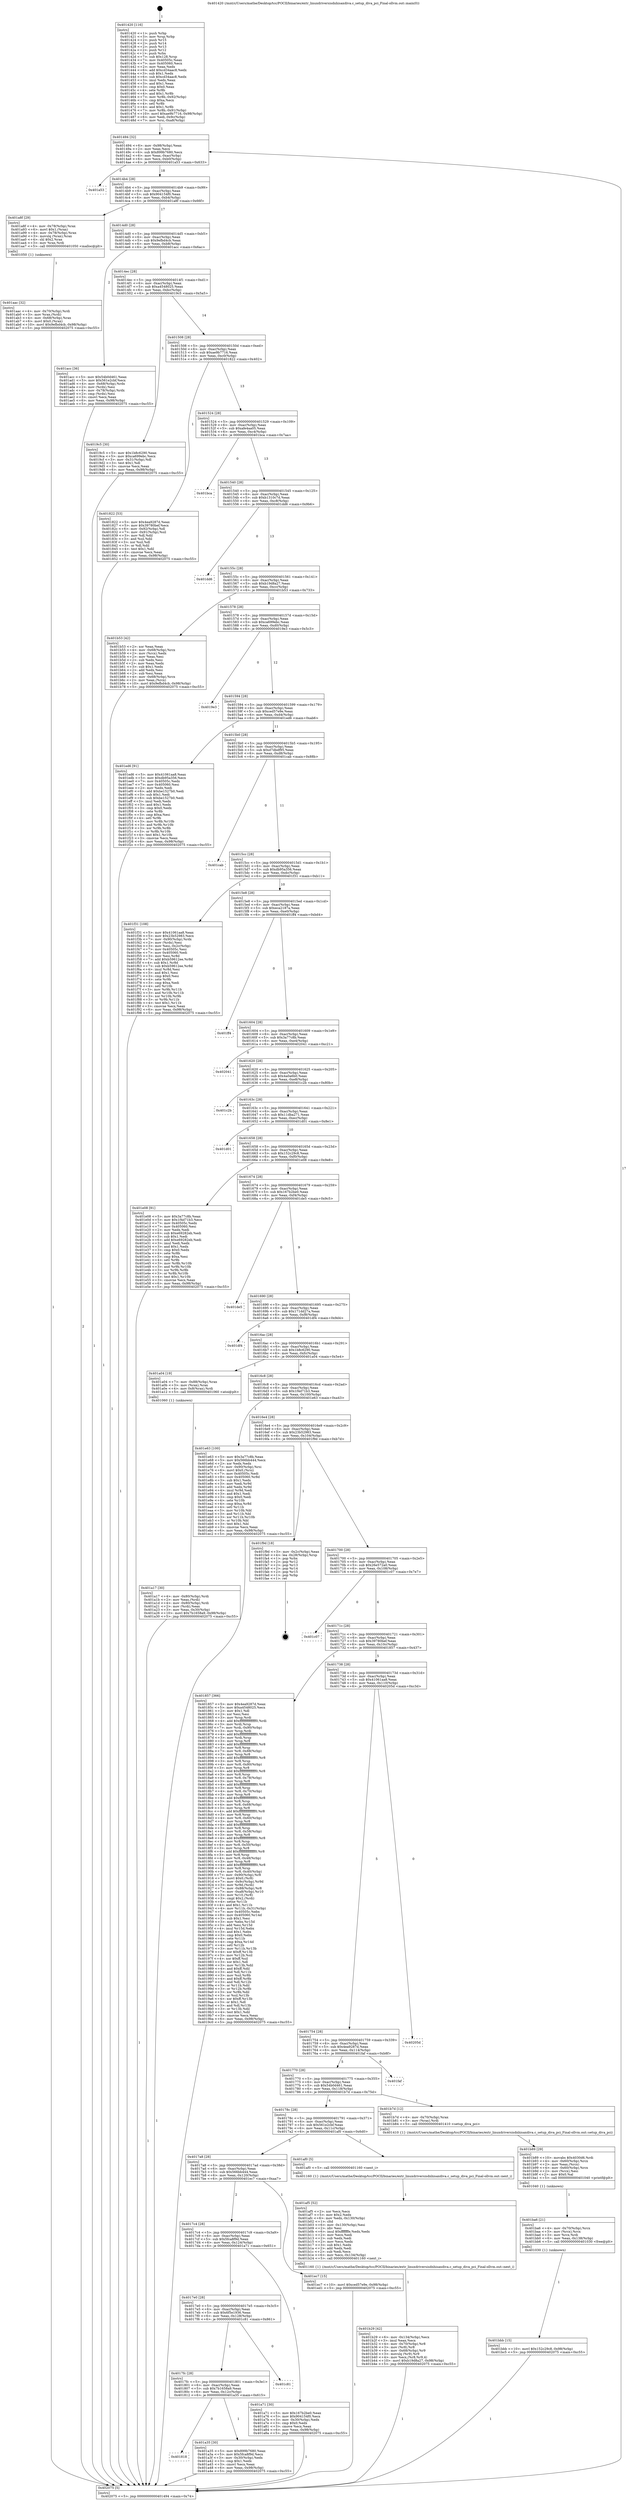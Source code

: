 digraph "0x401420" {
  label = "0x401420 (/mnt/c/Users/mathe/Desktop/tcc/POCII/binaries/extr_linuxdriversisdnhisaxdiva.c_setup_diva_pci_Final-ollvm.out::main(0))"
  labelloc = "t"
  node[shape=record]

  Entry [label="",width=0.3,height=0.3,shape=circle,fillcolor=black,style=filled]
  "0x401494" [label="{
     0x401494 [32]\l
     | [instrs]\l
     &nbsp;&nbsp;0x401494 \<+6\>: mov -0x98(%rbp),%eax\l
     &nbsp;&nbsp;0x40149a \<+2\>: mov %eax,%ecx\l
     &nbsp;&nbsp;0x40149c \<+6\>: sub $0x899b7680,%ecx\l
     &nbsp;&nbsp;0x4014a2 \<+6\>: mov %eax,-0xac(%rbp)\l
     &nbsp;&nbsp;0x4014a8 \<+6\>: mov %ecx,-0xb0(%rbp)\l
     &nbsp;&nbsp;0x4014ae \<+6\>: je 0000000000401a53 \<main+0x633\>\l
  }"]
  "0x401a53" [label="{
     0x401a53\l
  }", style=dashed]
  "0x4014b4" [label="{
     0x4014b4 [28]\l
     | [instrs]\l
     &nbsp;&nbsp;0x4014b4 \<+5\>: jmp 00000000004014b9 \<main+0x99\>\l
     &nbsp;&nbsp;0x4014b9 \<+6\>: mov -0xac(%rbp),%eax\l
     &nbsp;&nbsp;0x4014bf \<+5\>: sub $0x904154f0,%eax\l
     &nbsp;&nbsp;0x4014c4 \<+6\>: mov %eax,-0xb4(%rbp)\l
     &nbsp;&nbsp;0x4014ca \<+6\>: je 0000000000401a8f \<main+0x66f\>\l
  }"]
  Exit [label="",width=0.3,height=0.3,shape=circle,fillcolor=black,style=filled,peripheries=2]
  "0x401a8f" [label="{
     0x401a8f [29]\l
     | [instrs]\l
     &nbsp;&nbsp;0x401a8f \<+4\>: mov -0x78(%rbp),%rax\l
     &nbsp;&nbsp;0x401a93 \<+6\>: movl $0x1,(%rax)\l
     &nbsp;&nbsp;0x401a99 \<+4\>: mov -0x78(%rbp),%rax\l
     &nbsp;&nbsp;0x401a9d \<+3\>: movslq (%rax),%rax\l
     &nbsp;&nbsp;0x401aa0 \<+4\>: shl $0x2,%rax\l
     &nbsp;&nbsp;0x401aa4 \<+3\>: mov %rax,%rdi\l
     &nbsp;&nbsp;0x401aa7 \<+5\>: call 0000000000401050 \<malloc@plt\>\l
     | [calls]\l
     &nbsp;&nbsp;0x401050 \{1\} (unknown)\l
  }"]
  "0x4014d0" [label="{
     0x4014d0 [28]\l
     | [instrs]\l
     &nbsp;&nbsp;0x4014d0 \<+5\>: jmp 00000000004014d5 \<main+0xb5\>\l
     &nbsp;&nbsp;0x4014d5 \<+6\>: mov -0xac(%rbp),%eax\l
     &nbsp;&nbsp;0x4014db \<+5\>: sub $0x9efbd4cb,%eax\l
     &nbsp;&nbsp;0x4014e0 \<+6\>: mov %eax,-0xb8(%rbp)\l
     &nbsp;&nbsp;0x4014e6 \<+6\>: je 0000000000401acc \<main+0x6ac\>\l
  }"]
  "0x401bbb" [label="{
     0x401bbb [15]\l
     | [instrs]\l
     &nbsp;&nbsp;0x401bbb \<+10\>: movl $0x152c29c8,-0x98(%rbp)\l
     &nbsp;&nbsp;0x401bc5 \<+5\>: jmp 0000000000402075 \<main+0xc55\>\l
  }"]
  "0x401acc" [label="{
     0x401acc [36]\l
     | [instrs]\l
     &nbsp;&nbsp;0x401acc \<+5\>: mov $0x54b0d461,%eax\l
     &nbsp;&nbsp;0x401ad1 \<+5\>: mov $0x561e2cbf,%ecx\l
     &nbsp;&nbsp;0x401ad6 \<+4\>: mov -0x68(%rbp),%rdx\l
     &nbsp;&nbsp;0x401ada \<+2\>: mov (%rdx),%esi\l
     &nbsp;&nbsp;0x401adc \<+4\>: mov -0x78(%rbp),%rdx\l
     &nbsp;&nbsp;0x401ae0 \<+2\>: cmp (%rdx),%esi\l
     &nbsp;&nbsp;0x401ae2 \<+3\>: cmovl %ecx,%eax\l
     &nbsp;&nbsp;0x401ae5 \<+6\>: mov %eax,-0x98(%rbp)\l
     &nbsp;&nbsp;0x401aeb \<+5\>: jmp 0000000000402075 \<main+0xc55\>\l
  }"]
  "0x4014ec" [label="{
     0x4014ec [28]\l
     | [instrs]\l
     &nbsp;&nbsp;0x4014ec \<+5\>: jmp 00000000004014f1 \<main+0xd1\>\l
     &nbsp;&nbsp;0x4014f1 \<+6\>: mov -0xac(%rbp),%eax\l
     &nbsp;&nbsp;0x4014f7 \<+5\>: sub $0xa4548025,%eax\l
     &nbsp;&nbsp;0x4014fc \<+6\>: mov %eax,-0xbc(%rbp)\l
     &nbsp;&nbsp;0x401502 \<+6\>: je 00000000004019c5 \<main+0x5a5\>\l
  }"]
  "0x401ba6" [label="{
     0x401ba6 [21]\l
     | [instrs]\l
     &nbsp;&nbsp;0x401ba6 \<+4\>: mov -0x70(%rbp),%rcx\l
     &nbsp;&nbsp;0x401baa \<+3\>: mov (%rcx),%rcx\l
     &nbsp;&nbsp;0x401bad \<+3\>: mov %rcx,%rdi\l
     &nbsp;&nbsp;0x401bb0 \<+6\>: mov %eax,-0x138(%rbp)\l
     &nbsp;&nbsp;0x401bb6 \<+5\>: call 0000000000401030 \<free@plt\>\l
     | [calls]\l
     &nbsp;&nbsp;0x401030 \{1\} (unknown)\l
  }"]
  "0x4019c5" [label="{
     0x4019c5 [30]\l
     | [instrs]\l
     &nbsp;&nbsp;0x4019c5 \<+5\>: mov $0x1b8c6290,%eax\l
     &nbsp;&nbsp;0x4019ca \<+5\>: mov $0xca699ebc,%ecx\l
     &nbsp;&nbsp;0x4019cf \<+3\>: mov -0x31(%rbp),%dl\l
     &nbsp;&nbsp;0x4019d2 \<+3\>: test $0x1,%dl\l
     &nbsp;&nbsp;0x4019d5 \<+3\>: cmovne %ecx,%eax\l
     &nbsp;&nbsp;0x4019d8 \<+6\>: mov %eax,-0x98(%rbp)\l
     &nbsp;&nbsp;0x4019de \<+5\>: jmp 0000000000402075 \<main+0xc55\>\l
  }"]
  "0x401508" [label="{
     0x401508 [28]\l
     | [instrs]\l
     &nbsp;&nbsp;0x401508 \<+5\>: jmp 000000000040150d \<main+0xed\>\l
     &nbsp;&nbsp;0x40150d \<+6\>: mov -0xac(%rbp),%eax\l
     &nbsp;&nbsp;0x401513 \<+5\>: sub $0xae9b7716,%eax\l
     &nbsp;&nbsp;0x401518 \<+6\>: mov %eax,-0xc0(%rbp)\l
     &nbsp;&nbsp;0x40151e \<+6\>: je 0000000000401822 \<main+0x402\>\l
  }"]
  "0x401b89" [label="{
     0x401b89 [29]\l
     | [instrs]\l
     &nbsp;&nbsp;0x401b89 \<+10\>: movabs $0x4030d6,%rdi\l
     &nbsp;&nbsp;0x401b93 \<+4\>: mov -0x60(%rbp),%rcx\l
     &nbsp;&nbsp;0x401b97 \<+2\>: mov %eax,(%rcx)\l
     &nbsp;&nbsp;0x401b99 \<+4\>: mov -0x60(%rbp),%rcx\l
     &nbsp;&nbsp;0x401b9d \<+2\>: mov (%rcx),%esi\l
     &nbsp;&nbsp;0x401b9f \<+2\>: mov $0x0,%al\l
     &nbsp;&nbsp;0x401ba1 \<+5\>: call 0000000000401040 \<printf@plt\>\l
     | [calls]\l
     &nbsp;&nbsp;0x401040 \{1\} (unknown)\l
  }"]
  "0x401822" [label="{
     0x401822 [53]\l
     | [instrs]\l
     &nbsp;&nbsp;0x401822 \<+5\>: mov $0x4ea9287d,%eax\l
     &nbsp;&nbsp;0x401827 \<+5\>: mov $0x39780bef,%ecx\l
     &nbsp;&nbsp;0x40182c \<+6\>: mov -0x92(%rbp),%dl\l
     &nbsp;&nbsp;0x401832 \<+7\>: mov -0x91(%rbp),%sil\l
     &nbsp;&nbsp;0x401839 \<+3\>: mov %dl,%dil\l
     &nbsp;&nbsp;0x40183c \<+3\>: and %sil,%dil\l
     &nbsp;&nbsp;0x40183f \<+3\>: xor %sil,%dl\l
     &nbsp;&nbsp;0x401842 \<+3\>: or %dl,%dil\l
     &nbsp;&nbsp;0x401845 \<+4\>: test $0x1,%dil\l
     &nbsp;&nbsp;0x401849 \<+3\>: cmovne %ecx,%eax\l
     &nbsp;&nbsp;0x40184c \<+6\>: mov %eax,-0x98(%rbp)\l
     &nbsp;&nbsp;0x401852 \<+5\>: jmp 0000000000402075 \<main+0xc55\>\l
  }"]
  "0x401524" [label="{
     0x401524 [28]\l
     | [instrs]\l
     &nbsp;&nbsp;0x401524 \<+5\>: jmp 0000000000401529 \<main+0x109\>\l
     &nbsp;&nbsp;0x401529 \<+6\>: mov -0xac(%rbp),%eax\l
     &nbsp;&nbsp;0x40152f \<+5\>: sub $0xafe4aa05,%eax\l
     &nbsp;&nbsp;0x401534 \<+6\>: mov %eax,-0xc4(%rbp)\l
     &nbsp;&nbsp;0x40153a \<+6\>: je 0000000000401bca \<main+0x7aa\>\l
  }"]
  "0x402075" [label="{
     0x402075 [5]\l
     | [instrs]\l
     &nbsp;&nbsp;0x402075 \<+5\>: jmp 0000000000401494 \<main+0x74\>\l
  }"]
  "0x401420" [label="{
     0x401420 [116]\l
     | [instrs]\l
     &nbsp;&nbsp;0x401420 \<+1\>: push %rbp\l
     &nbsp;&nbsp;0x401421 \<+3\>: mov %rsp,%rbp\l
     &nbsp;&nbsp;0x401424 \<+2\>: push %r15\l
     &nbsp;&nbsp;0x401426 \<+2\>: push %r14\l
     &nbsp;&nbsp;0x401428 \<+2\>: push %r13\l
     &nbsp;&nbsp;0x40142a \<+2\>: push %r12\l
     &nbsp;&nbsp;0x40142c \<+1\>: push %rbx\l
     &nbsp;&nbsp;0x40142d \<+7\>: sub $0x128,%rsp\l
     &nbsp;&nbsp;0x401434 \<+7\>: mov 0x40505c,%eax\l
     &nbsp;&nbsp;0x40143b \<+7\>: mov 0x405060,%ecx\l
     &nbsp;&nbsp;0x401442 \<+2\>: mov %eax,%edx\l
     &nbsp;&nbsp;0x401444 \<+6\>: add $0xcd34aac8,%edx\l
     &nbsp;&nbsp;0x40144a \<+3\>: sub $0x1,%edx\l
     &nbsp;&nbsp;0x40144d \<+6\>: sub $0xcd34aac8,%edx\l
     &nbsp;&nbsp;0x401453 \<+3\>: imul %edx,%eax\l
     &nbsp;&nbsp;0x401456 \<+3\>: and $0x1,%eax\l
     &nbsp;&nbsp;0x401459 \<+3\>: cmp $0x0,%eax\l
     &nbsp;&nbsp;0x40145c \<+4\>: sete %r8b\l
     &nbsp;&nbsp;0x401460 \<+4\>: and $0x1,%r8b\l
     &nbsp;&nbsp;0x401464 \<+7\>: mov %r8b,-0x92(%rbp)\l
     &nbsp;&nbsp;0x40146b \<+3\>: cmp $0xa,%ecx\l
     &nbsp;&nbsp;0x40146e \<+4\>: setl %r8b\l
     &nbsp;&nbsp;0x401472 \<+4\>: and $0x1,%r8b\l
     &nbsp;&nbsp;0x401476 \<+7\>: mov %r8b,-0x91(%rbp)\l
     &nbsp;&nbsp;0x40147d \<+10\>: movl $0xae9b7716,-0x98(%rbp)\l
     &nbsp;&nbsp;0x401487 \<+6\>: mov %edi,-0x9c(%rbp)\l
     &nbsp;&nbsp;0x40148d \<+7\>: mov %rsi,-0xa8(%rbp)\l
  }"]
  "0x401b29" [label="{
     0x401b29 [42]\l
     | [instrs]\l
     &nbsp;&nbsp;0x401b29 \<+6\>: mov -0x134(%rbp),%ecx\l
     &nbsp;&nbsp;0x401b2f \<+3\>: imul %eax,%ecx\l
     &nbsp;&nbsp;0x401b32 \<+4\>: mov -0x70(%rbp),%r8\l
     &nbsp;&nbsp;0x401b36 \<+3\>: mov (%r8),%r8\l
     &nbsp;&nbsp;0x401b39 \<+4\>: mov -0x68(%rbp),%r9\l
     &nbsp;&nbsp;0x401b3d \<+3\>: movslq (%r9),%r9\l
     &nbsp;&nbsp;0x401b40 \<+4\>: mov %ecx,(%r8,%r9,4)\l
     &nbsp;&nbsp;0x401b44 \<+10\>: movl $0xb19d8a27,-0x98(%rbp)\l
     &nbsp;&nbsp;0x401b4e \<+5\>: jmp 0000000000402075 \<main+0xc55\>\l
  }"]
  "0x401bca" [label="{
     0x401bca\l
  }", style=dashed]
  "0x401540" [label="{
     0x401540 [28]\l
     | [instrs]\l
     &nbsp;&nbsp;0x401540 \<+5\>: jmp 0000000000401545 \<main+0x125\>\l
     &nbsp;&nbsp;0x401545 \<+6\>: mov -0xac(%rbp),%eax\l
     &nbsp;&nbsp;0x40154b \<+5\>: sub $0xb1310c7d,%eax\l
     &nbsp;&nbsp;0x401550 \<+6\>: mov %eax,-0xc8(%rbp)\l
     &nbsp;&nbsp;0x401556 \<+6\>: je 0000000000401dd6 \<main+0x9b6\>\l
  }"]
  "0x401af5" [label="{
     0x401af5 [52]\l
     | [instrs]\l
     &nbsp;&nbsp;0x401af5 \<+2\>: xor %ecx,%ecx\l
     &nbsp;&nbsp;0x401af7 \<+5\>: mov $0x2,%edx\l
     &nbsp;&nbsp;0x401afc \<+6\>: mov %edx,-0x130(%rbp)\l
     &nbsp;&nbsp;0x401b02 \<+1\>: cltd\l
     &nbsp;&nbsp;0x401b03 \<+6\>: mov -0x130(%rbp),%esi\l
     &nbsp;&nbsp;0x401b09 \<+2\>: idiv %esi\l
     &nbsp;&nbsp;0x401b0b \<+6\>: imul $0xfffffffe,%edx,%edx\l
     &nbsp;&nbsp;0x401b11 \<+2\>: mov %ecx,%edi\l
     &nbsp;&nbsp;0x401b13 \<+2\>: sub %edx,%edi\l
     &nbsp;&nbsp;0x401b15 \<+2\>: mov %ecx,%edx\l
     &nbsp;&nbsp;0x401b17 \<+3\>: sub $0x1,%edx\l
     &nbsp;&nbsp;0x401b1a \<+2\>: add %edx,%edi\l
     &nbsp;&nbsp;0x401b1c \<+2\>: sub %edi,%ecx\l
     &nbsp;&nbsp;0x401b1e \<+6\>: mov %ecx,-0x134(%rbp)\l
     &nbsp;&nbsp;0x401b24 \<+5\>: call 0000000000401160 \<next_i\>\l
     | [calls]\l
     &nbsp;&nbsp;0x401160 \{1\} (/mnt/c/Users/mathe/Desktop/tcc/POCII/binaries/extr_linuxdriversisdnhisaxdiva.c_setup_diva_pci_Final-ollvm.out::next_i)\l
  }"]
  "0x401dd6" [label="{
     0x401dd6\l
  }", style=dashed]
  "0x40155c" [label="{
     0x40155c [28]\l
     | [instrs]\l
     &nbsp;&nbsp;0x40155c \<+5\>: jmp 0000000000401561 \<main+0x141\>\l
     &nbsp;&nbsp;0x401561 \<+6\>: mov -0xac(%rbp),%eax\l
     &nbsp;&nbsp;0x401567 \<+5\>: sub $0xb19d8a27,%eax\l
     &nbsp;&nbsp;0x40156c \<+6\>: mov %eax,-0xcc(%rbp)\l
     &nbsp;&nbsp;0x401572 \<+6\>: je 0000000000401b53 \<main+0x733\>\l
  }"]
  "0x401aac" [label="{
     0x401aac [32]\l
     | [instrs]\l
     &nbsp;&nbsp;0x401aac \<+4\>: mov -0x70(%rbp),%rdi\l
     &nbsp;&nbsp;0x401ab0 \<+3\>: mov %rax,(%rdi)\l
     &nbsp;&nbsp;0x401ab3 \<+4\>: mov -0x68(%rbp),%rax\l
     &nbsp;&nbsp;0x401ab7 \<+6\>: movl $0x0,(%rax)\l
     &nbsp;&nbsp;0x401abd \<+10\>: movl $0x9efbd4cb,-0x98(%rbp)\l
     &nbsp;&nbsp;0x401ac7 \<+5\>: jmp 0000000000402075 \<main+0xc55\>\l
  }"]
  "0x401b53" [label="{
     0x401b53 [42]\l
     | [instrs]\l
     &nbsp;&nbsp;0x401b53 \<+2\>: xor %eax,%eax\l
     &nbsp;&nbsp;0x401b55 \<+4\>: mov -0x68(%rbp),%rcx\l
     &nbsp;&nbsp;0x401b59 \<+2\>: mov (%rcx),%edx\l
     &nbsp;&nbsp;0x401b5b \<+2\>: mov %eax,%esi\l
     &nbsp;&nbsp;0x401b5d \<+2\>: sub %edx,%esi\l
     &nbsp;&nbsp;0x401b5f \<+2\>: mov %eax,%edx\l
     &nbsp;&nbsp;0x401b61 \<+3\>: sub $0x1,%edx\l
     &nbsp;&nbsp;0x401b64 \<+2\>: add %edx,%esi\l
     &nbsp;&nbsp;0x401b66 \<+2\>: sub %esi,%eax\l
     &nbsp;&nbsp;0x401b68 \<+4\>: mov -0x68(%rbp),%rcx\l
     &nbsp;&nbsp;0x401b6c \<+2\>: mov %eax,(%rcx)\l
     &nbsp;&nbsp;0x401b6e \<+10\>: movl $0x9efbd4cb,-0x98(%rbp)\l
     &nbsp;&nbsp;0x401b78 \<+5\>: jmp 0000000000402075 \<main+0xc55\>\l
  }"]
  "0x401578" [label="{
     0x401578 [28]\l
     | [instrs]\l
     &nbsp;&nbsp;0x401578 \<+5\>: jmp 000000000040157d \<main+0x15d\>\l
     &nbsp;&nbsp;0x40157d \<+6\>: mov -0xac(%rbp),%eax\l
     &nbsp;&nbsp;0x401583 \<+5\>: sub $0xca699ebc,%eax\l
     &nbsp;&nbsp;0x401588 \<+6\>: mov %eax,-0xd0(%rbp)\l
     &nbsp;&nbsp;0x40158e \<+6\>: je 00000000004019e3 \<main+0x5c3\>\l
  }"]
  "0x401818" [label="{
     0x401818\l
  }", style=dashed]
  "0x4019e3" [label="{
     0x4019e3\l
  }", style=dashed]
  "0x401594" [label="{
     0x401594 [28]\l
     | [instrs]\l
     &nbsp;&nbsp;0x401594 \<+5\>: jmp 0000000000401599 \<main+0x179\>\l
     &nbsp;&nbsp;0x401599 \<+6\>: mov -0xac(%rbp),%eax\l
     &nbsp;&nbsp;0x40159f \<+5\>: sub $0xced57e9e,%eax\l
     &nbsp;&nbsp;0x4015a4 \<+6\>: mov %eax,-0xd4(%rbp)\l
     &nbsp;&nbsp;0x4015aa \<+6\>: je 0000000000401ed6 \<main+0xab6\>\l
  }"]
  "0x401a35" [label="{
     0x401a35 [30]\l
     | [instrs]\l
     &nbsp;&nbsp;0x401a35 \<+5\>: mov $0x899b7680,%eax\l
     &nbsp;&nbsp;0x401a3a \<+5\>: mov $0x5fca8f9d,%ecx\l
     &nbsp;&nbsp;0x401a3f \<+3\>: mov -0x30(%rbp),%edx\l
     &nbsp;&nbsp;0x401a42 \<+3\>: cmp $0x1,%edx\l
     &nbsp;&nbsp;0x401a45 \<+3\>: cmovl %ecx,%eax\l
     &nbsp;&nbsp;0x401a48 \<+6\>: mov %eax,-0x98(%rbp)\l
     &nbsp;&nbsp;0x401a4e \<+5\>: jmp 0000000000402075 \<main+0xc55\>\l
  }"]
  "0x401ed6" [label="{
     0x401ed6 [91]\l
     | [instrs]\l
     &nbsp;&nbsp;0x401ed6 \<+5\>: mov $0x41061aa8,%eax\l
     &nbsp;&nbsp;0x401edb \<+5\>: mov $0xdb95a356,%ecx\l
     &nbsp;&nbsp;0x401ee0 \<+7\>: mov 0x40505c,%edx\l
     &nbsp;&nbsp;0x401ee7 \<+7\>: mov 0x405060,%esi\l
     &nbsp;&nbsp;0x401eee \<+2\>: mov %edx,%edi\l
     &nbsp;&nbsp;0x401ef0 \<+6\>: add $0xbe1527b0,%edi\l
     &nbsp;&nbsp;0x401ef6 \<+3\>: sub $0x1,%edi\l
     &nbsp;&nbsp;0x401ef9 \<+6\>: sub $0xbe1527b0,%edi\l
     &nbsp;&nbsp;0x401eff \<+3\>: imul %edi,%edx\l
     &nbsp;&nbsp;0x401f02 \<+3\>: and $0x1,%edx\l
     &nbsp;&nbsp;0x401f05 \<+3\>: cmp $0x0,%edx\l
     &nbsp;&nbsp;0x401f08 \<+4\>: sete %r8b\l
     &nbsp;&nbsp;0x401f0c \<+3\>: cmp $0xa,%esi\l
     &nbsp;&nbsp;0x401f0f \<+4\>: setl %r9b\l
     &nbsp;&nbsp;0x401f13 \<+3\>: mov %r8b,%r10b\l
     &nbsp;&nbsp;0x401f16 \<+3\>: and %r9b,%r10b\l
     &nbsp;&nbsp;0x401f19 \<+3\>: xor %r9b,%r8b\l
     &nbsp;&nbsp;0x401f1c \<+3\>: or %r8b,%r10b\l
     &nbsp;&nbsp;0x401f1f \<+4\>: test $0x1,%r10b\l
     &nbsp;&nbsp;0x401f23 \<+3\>: cmovne %ecx,%eax\l
     &nbsp;&nbsp;0x401f26 \<+6\>: mov %eax,-0x98(%rbp)\l
     &nbsp;&nbsp;0x401f2c \<+5\>: jmp 0000000000402075 \<main+0xc55\>\l
  }"]
  "0x4015b0" [label="{
     0x4015b0 [28]\l
     | [instrs]\l
     &nbsp;&nbsp;0x4015b0 \<+5\>: jmp 00000000004015b5 \<main+0x195\>\l
     &nbsp;&nbsp;0x4015b5 \<+6\>: mov -0xac(%rbp),%eax\l
     &nbsp;&nbsp;0x4015bb \<+5\>: sub $0xd7dbdf95,%eax\l
     &nbsp;&nbsp;0x4015c0 \<+6\>: mov %eax,-0xd8(%rbp)\l
     &nbsp;&nbsp;0x4015c6 \<+6\>: je 0000000000401cab \<main+0x88b\>\l
  }"]
  "0x4017fc" [label="{
     0x4017fc [28]\l
     | [instrs]\l
     &nbsp;&nbsp;0x4017fc \<+5\>: jmp 0000000000401801 \<main+0x3e1\>\l
     &nbsp;&nbsp;0x401801 \<+6\>: mov -0xac(%rbp),%eax\l
     &nbsp;&nbsp;0x401807 \<+5\>: sub $0x7b1658a9,%eax\l
     &nbsp;&nbsp;0x40180c \<+6\>: mov %eax,-0x12c(%rbp)\l
     &nbsp;&nbsp;0x401812 \<+6\>: je 0000000000401a35 \<main+0x615\>\l
  }"]
  "0x401cab" [label="{
     0x401cab\l
  }", style=dashed]
  "0x4015cc" [label="{
     0x4015cc [28]\l
     | [instrs]\l
     &nbsp;&nbsp;0x4015cc \<+5\>: jmp 00000000004015d1 \<main+0x1b1\>\l
     &nbsp;&nbsp;0x4015d1 \<+6\>: mov -0xac(%rbp),%eax\l
     &nbsp;&nbsp;0x4015d7 \<+5\>: sub $0xdb95a356,%eax\l
     &nbsp;&nbsp;0x4015dc \<+6\>: mov %eax,-0xdc(%rbp)\l
     &nbsp;&nbsp;0x4015e2 \<+6\>: je 0000000000401f31 \<main+0xb11\>\l
  }"]
  "0x401c81" [label="{
     0x401c81\l
  }", style=dashed]
  "0x401f31" [label="{
     0x401f31 [108]\l
     | [instrs]\l
     &nbsp;&nbsp;0x401f31 \<+5\>: mov $0x41061aa8,%eax\l
     &nbsp;&nbsp;0x401f36 \<+5\>: mov $0x23b52983,%ecx\l
     &nbsp;&nbsp;0x401f3b \<+7\>: mov -0x90(%rbp),%rdx\l
     &nbsp;&nbsp;0x401f42 \<+2\>: mov (%rdx),%esi\l
     &nbsp;&nbsp;0x401f44 \<+3\>: mov %esi,-0x2c(%rbp)\l
     &nbsp;&nbsp;0x401f47 \<+7\>: mov 0x40505c,%esi\l
     &nbsp;&nbsp;0x401f4e \<+7\>: mov 0x405060,%edi\l
     &nbsp;&nbsp;0x401f55 \<+3\>: mov %esi,%r8d\l
     &nbsp;&nbsp;0x401f58 \<+7\>: add $0xb59612ee,%r8d\l
     &nbsp;&nbsp;0x401f5f \<+4\>: sub $0x1,%r8d\l
     &nbsp;&nbsp;0x401f63 \<+7\>: sub $0xb59612ee,%r8d\l
     &nbsp;&nbsp;0x401f6a \<+4\>: imul %r8d,%esi\l
     &nbsp;&nbsp;0x401f6e \<+3\>: and $0x1,%esi\l
     &nbsp;&nbsp;0x401f71 \<+3\>: cmp $0x0,%esi\l
     &nbsp;&nbsp;0x401f74 \<+4\>: sete %r9b\l
     &nbsp;&nbsp;0x401f78 \<+3\>: cmp $0xa,%edi\l
     &nbsp;&nbsp;0x401f7b \<+4\>: setl %r10b\l
     &nbsp;&nbsp;0x401f7f \<+3\>: mov %r9b,%r11b\l
     &nbsp;&nbsp;0x401f82 \<+3\>: and %r10b,%r11b\l
     &nbsp;&nbsp;0x401f85 \<+3\>: xor %r10b,%r9b\l
     &nbsp;&nbsp;0x401f88 \<+3\>: or %r9b,%r11b\l
     &nbsp;&nbsp;0x401f8b \<+4\>: test $0x1,%r11b\l
     &nbsp;&nbsp;0x401f8f \<+3\>: cmovne %ecx,%eax\l
     &nbsp;&nbsp;0x401f92 \<+6\>: mov %eax,-0x98(%rbp)\l
     &nbsp;&nbsp;0x401f98 \<+5\>: jmp 0000000000402075 \<main+0xc55\>\l
  }"]
  "0x4015e8" [label="{
     0x4015e8 [28]\l
     | [instrs]\l
     &nbsp;&nbsp;0x4015e8 \<+5\>: jmp 00000000004015ed \<main+0x1cd\>\l
     &nbsp;&nbsp;0x4015ed \<+6\>: mov -0xac(%rbp),%eax\l
     &nbsp;&nbsp;0x4015f3 \<+5\>: sub $0xeca2187a,%eax\l
     &nbsp;&nbsp;0x4015f8 \<+6\>: mov %eax,-0xe0(%rbp)\l
     &nbsp;&nbsp;0x4015fe \<+6\>: je 0000000000401ff4 \<main+0xbd4\>\l
  }"]
  "0x4017e0" [label="{
     0x4017e0 [28]\l
     | [instrs]\l
     &nbsp;&nbsp;0x4017e0 \<+5\>: jmp 00000000004017e5 \<main+0x3c5\>\l
     &nbsp;&nbsp;0x4017e5 \<+6\>: mov -0xac(%rbp),%eax\l
     &nbsp;&nbsp;0x4017eb \<+5\>: sub $0x6f5e1936,%eax\l
     &nbsp;&nbsp;0x4017f0 \<+6\>: mov %eax,-0x128(%rbp)\l
     &nbsp;&nbsp;0x4017f6 \<+6\>: je 0000000000401c81 \<main+0x861\>\l
  }"]
  "0x401ff4" [label="{
     0x401ff4\l
  }", style=dashed]
  "0x401604" [label="{
     0x401604 [28]\l
     | [instrs]\l
     &nbsp;&nbsp;0x401604 \<+5\>: jmp 0000000000401609 \<main+0x1e9\>\l
     &nbsp;&nbsp;0x401609 \<+6\>: mov -0xac(%rbp),%eax\l
     &nbsp;&nbsp;0x40160f \<+5\>: sub $0x3a77c8b,%eax\l
     &nbsp;&nbsp;0x401614 \<+6\>: mov %eax,-0xe4(%rbp)\l
     &nbsp;&nbsp;0x40161a \<+6\>: je 0000000000402041 \<main+0xc21\>\l
  }"]
  "0x401a71" [label="{
     0x401a71 [30]\l
     | [instrs]\l
     &nbsp;&nbsp;0x401a71 \<+5\>: mov $0x167b2be0,%eax\l
     &nbsp;&nbsp;0x401a76 \<+5\>: mov $0x904154f0,%ecx\l
     &nbsp;&nbsp;0x401a7b \<+3\>: mov -0x30(%rbp),%edx\l
     &nbsp;&nbsp;0x401a7e \<+3\>: cmp $0x0,%edx\l
     &nbsp;&nbsp;0x401a81 \<+3\>: cmove %ecx,%eax\l
     &nbsp;&nbsp;0x401a84 \<+6\>: mov %eax,-0x98(%rbp)\l
     &nbsp;&nbsp;0x401a8a \<+5\>: jmp 0000000000402075 \<main+0xc55\>\l
  }"]
  "0x402041" [label="{
     0x402041\l
  }", style=dashed]
  "0x401620" [label="{
     0x401620 [28]\l
     | [instrs]\l
     &nbsp;&nbsp;0x401620 \<+5\>: jmp 0000000000401625 \<main+0x205\>\l
     &nbsp;&nbsp;0x401625 \<+6\>: mov -0xac(%rbp),%eax\l
     &nbsp;&nbsp;0x40162b \<+5\>: sub $0x4a0a6b0,%eax\l
     &nbsp;&nbsp;0x401630 \<+6\>: mov %eax,-0xe8(%rbp)\l
     &nbsp;&nbsp;0x401636 \<+6\>: je 0000000000401c2b \<main+0x80b\>\l
  }"]
  "0x4017c4" [label="{
     0x4017c4 [28]\l
     | [instrs]\l
     &nbsp;&nbsp;0x4017c4 \<+5\>: jmp 00000000004017c9 \<main+0x3a9\>\l
     &nbsp;&nbsp;0x4017c9 \<+6\>: mov -0xac(%rbp),%eax\l
     &nbsp;&nbsp;0x4017cf \<+5\>: sub $0x5fca8f9d,%eax\l
     &nbsp;&nbsp;0x4017d4 \<+6\>: mov %eax,-0x124(%rbp)\l
     &nbsp;&nbsp;0x4017da \<+6\>: je 0000000000401a71 \<main+0x651\>\l
  }"]
  "0x401c2b" [label="{
     0x401c2b\l
  }", style=dashed]
  "0x40163c" [label="{
     0x40163c [28]\l
     | [instrs]\l
     &nbsp;&nbsp;0x40163c \<+5\>: jmp 0000000000401641 \<main+0x221\>\l
     &nbsp;&nbsp;0x401641 \<+6\>: mov -0xac(%rbp),%eax\l
     &nbsp;&nbsp;0x401647 \<+5\>: sub $0x11dba271,%eax\l
     &nbsp;&nbsp;0x40164c \<+6\>: mov %eax,-0xec(%rbp)\l
     &nbsp;&nbsp;0x401652 \<+6\>: je 0000000000401d01 \<main+0x8e1\>\l
  }"]
  "0x401ec7" [label="{
     0x401ec7 [15]\l
     | [instrs]\l
     &nbsp;&nbsp;0x401ec7 \<+10\>: movl $0xced57e9e,-0x98(%rbp)\l
     &nbsp;&nbsp;0x401ed1 \<+5\>: jmp 0000000000402075 \<main+0xc55\>\l
  }"]
  "0x401d01" [label="{
     0x401d01\l
  }", style=dashed]
  "0x401658" [label="{
     0x401658 [28]\l
     | [instrs]\l
     &nbsp;&nbsp;0x401658 \<+5\>: jmp 000000000040165d \<main+0x23d\>\l
     &nbsp;&nbsp;0x40165d \<+6\>: mov -0xac(%rbp),%eax\l
     &nbsp;&nbsp;0x401663 \<+5\>: sub $0x152c29c8,%eax\l
     &nbsp;&nbsp;0x401668 \<+6\>: mov %eax,-0xf0(%rbp)\l
     &nbsp;&nbsp;0x40166e \<+6\>: je 0000000000401e08 \<main+0x9e8\>\l
  }"]
  "0x4017a8" [label="{
     0x4017a8 [28]\l
     | [instrs]\l
     &nbsp;&nbsp;0x4017a8 \<+5\>: jmp 00000000004017ad \<main+0x38d\>\l
     &nbsp;&nbsp;0x4017ad \<+6\>: mov -0xac(%rbp),%eax\l
     &nbsp;&nbsp;0x4017b3 \<+5\>: sub $0x566bb444,%eax\l
     &nbsp;&nbsp;0x4017b8 \<+6\>: mov %eax,-0x120(%rbp)\l
     &nbsp;&nbsp;0x4017be \<+6\>: je 0000000000401ec7 \<main+0xaa7\>\l
  }"]
  "0x401e08" [label="{
     0x401e08 [91]\l
     | [instrs]\l
     &nbsp;&nbsp;0x401e08 \<+5\>: mov $0x3a77c8b,%eax\l
     &nbsp;&nbsp;0x401e0d \<+5\>: mov $0x1f4d71b3,%ecx\l
     &nbsp;&nbsp;0x401e12 \<+7\>: mov 0x40505c,%edx\l
     &nbsp;&nbsp;0x401e19 \<+7\>: mov 0x405060,%esi\l
     &nbsp;&nbsp;0x401e20 \<+2\>: mov %edx,%edi\l
     &nbsp;&nbsp;0x401e22 \<+6\>: sub $0xe69282eb,%edi\l
     &nbsp;&nbsp;0x401e28 \<+3\>: sub $0x1,%edi\l
     &nbsp;&nbsp;0x401e2b \<+6\>: add $0xe69282eb,%edi\l
     &nbsp;&nbsp;0x401e31 \<+3\>: imul %edi,%edx\l
     &nbsp;&nbsp;0x401e34 \<+3\>: and $0x1,%edx\l
     &nbsp;&nbsp;0x401e37 \<+3\>: cmp $0x0,%edx\l
     &nbsp;&nbsp;0x401e3a \<+4\>: sete %r8b\l
     &nbsp;&nbsp;0x401e3e \<+3\>: cmp $0xa,%esi\l
     &nbsp;&nbsp;0x401e41 \<+4\>: setl %r9b\l
     &nbsp;&nbsp;0x401e45 \<+3\>: mov %r8b,%r10b\l
     &nbsp;&nbsp;0x401e48 \<+3\>: and %r9b,%r10b\l
     &nbsp;&nbsp;0x401e4b \<+3\>: xor %r9b,%r8b\l
     &nbsp;&nbsp;0x401e4e \<+3\>: or %r8b,%r10b\l
     &nbsp;&nbsp;0x401e51 \<+4\>: test $0x1,%r10b\l
     &nbsp;&nbsp;0x401e55 \<+3\>: cmovne %ecx,%eax\l
     &nbsp;&nbsp;0x401e58 \<+6\>: mov %eax,-0x98(%rbp)\l
     &nbsp;&nbsp;0x401e5e \<+5\>: jmp 0000000000402075 \<main+0xc55\>\l
  }"]
  "0x401674" [label="{
     0x401674 [28]\l
     | [instrs]\l
     &nbsp;&nbsp;0x401674 \<+5\>: jmp 0000000000401679 \<main+0x259\>\l
     &nbsp;&nbsp;0x401679 \<+6\>: mov -0xac(%rbp),%eax\l
     &nbsp;&nbsp;0x40167f \<+5\>: sub $0x167b2be0,%eax\l
     &nbsp;&nbsp;0x401684 \<+6\>: mov %eax,-0xf4(%rbp)\l
     &nbsp;&nbsp;0x40168a \<+6\>: je 0000000000401de5 \<main+0x9c5\>\l
  }"]
  "0x401af0" [label="{
     0x401af0 [5]\l
     | [instrs]\l
     &nbsp;&nbsp;0x401af0 \<+5\>: call 0000000000401160 \<next_i\>\l
     | [calls]\l
     &nbsp;&nbsp;0x401160 \{1\} (/mnt/c/Users/mathe/Desktop/tcc/POCII/binaries/extr_linuxdriversisdnhisaxdiva.c_setup_diva_pci_Final-ollvm.out::next_i)\l
  }"]
  "0x401de5" [label="{
     0x401de5\l
  }", style=dashed]
  "0x401690" [label="{
     0x401690 [28]\l
     | [instrs]\l
     &nbsp;&nbsp;0x401690 \<+5\>: jmp 0000000000401695 \<main+0x275\>\l
     &nbsp;&nbsp;0x401695 \<+6\>: mov -0xac(%rbp),%eax\l
     &nbsp;&nbsp;0x40169b \<+5\>: sub $0x171dd27a,%eax\l
     &nbsp;&nbsp;0x4016a0 \<+6\>: mov %eax,-0xf8(%rbp)\l
     &nbsp;&nbsp;0x4016a6 \<+6\>: je 0000000000401df4 \<main+0x9d4\>\l
  }"]
  "0x40178c" [label="{
     0x40178c [28]\l
     | [instrs]\l
     &nbsp;&nbsp;0x40178c \<+5\>: jmp 0000000000401791 \<main+0x371\>\l
     &nbsp;&nbsp;0x401791 \<+6\>: mov -0xac(%rbp),%eax\l
     &nbsp;&nbsp;0x401797 \<+5\>: sub $0x561e2cbf,%eax\l
     &nbsp;&nbsp;0x40179c \<+6\>: mov %eax,-0x11c(%rbp)\l
     &nbsp;&nbsp;0x4017a2 \<+6\>: je 0000000000401af0 \<main+0x6d0\>\l
  }"]
  "0x401df4" [label="{
     0x401df4\l
  }", style=dashed]
  "0x4016ac" [label="{
     0x4016ac [28]\l
     | [instrs]\l
     &nbsp;&nbsp;0x4016ac \<+5\>: jmp 00000000004016b1 \<main+0x291\>\l
     &nbsp;&nbsp;0x4016b1 \<+6\>: mov -0xac(%rbp),%eax\l
     &nbsp;&nbsp;0x4016b7 \<+5\>: sub $0x1b8c6290,%eax\l
     &nbsp;&nbsp;0x4016bc \<+6\>: mov %eax,-0xfc(%rbp)\l
     &nbsp;&nbsp;0x4016c2 \<+6\>: je 0000000000401a04 \<main+0x5e4\>\l
  }"]
  "0x401b7d" [label="{
     0x401b7d [12]\l
     | [instrs]\l
     &nbsp;&nbsp;0x401b7d \<+4\>: mov -0x70(%rbp),%rax\l
     &nbsp;&nbsp;0x401b81 \<+3\>: mov (%rax),%rdi\l
     &nbsp;&nbsp;0x401b84 \<+5\>: call 0000000000401410 \<setup_diva_pci\>\l
     | [calls]\l
     &nbsp;&nbsp;0x401410 \{1\} (/mnt/c/Users/mathe/Desktop/tcc/POCII/binaries/extr_linuxdriversisdnhisaxdiva.c_setup_diva_pci_Final-ollvm.out::setup_diva_pci)\l
  }"]
  "0x401a04" [label="{
     0x401a04 [19]\l
     | [instrs]\l
     &nbsp;&nbsp;0x401a04 \<+7\>: mov -0x88(%rbp),%rax\l
     &nbsp;&nbsp;0x401a0b \<+3\>: mov (%rax),%rax\l
     &nbsp;&nbsp;0x401a0e \<+4\>: mov 0x8(%rax),%rdi\l
     &nbsp;&nbsp;0x401a12 \<+5\>: call 0000000000401060 \<atoi@plt\>\l
     | [calls]\l
     &nbsp;&nbsp;0x401060 \{1\} (unknown)\l
  }"]
  "0x4016c8" [label="{
     0x4016c8 [28]\l
     | [instrs]\l
     &nbsp;&nbsp;0x4016c8 \<+5\>: jmp 00000000004016cd \<main+0x2ad\>\l
     &nbsp;&nbsp;0x4016cd \<+6\>: mov -0xac(%rbp),%eax\l
     &nbsp;&nbsp;0x4016d3 \<+5\>: sub $0x1f4d71b3,%eax\l
     &nbsp;&nbsp;0x4016d8 \<+6\>: mov %eax,-0x100(%rbp)\l
     &nbsp;&nbsp;0x4016de \<+6\>: je 0000000000401e63 \<main+0xa43\>\l
  }"]
  "0x401770" [label="{
     0x401770 [28]\l
     | [instrs]\l
     &nbsp;&nbsp;0x401770 \<+5\>: jmp 0000000000401775 \<main+0x355\>\l
     &nbsp;&nbsp;0x401775 \<+6\>: mov -0xac(%rbp),%eax\l
     &nbsp;&nbsp;0x40177b \<+5\>: sub $0x54b0d461,%eax\l
     &nbsp;&nbsp;0x401780 \<+6\>: mov %eax,-0x118(%rbp)\l
     &nbsp;&nbsp;0x401786 \<+6\>: je 0000000000401b7d \<main+0x75d\>\l
  }"]
  "0x401e63" [label="{
     0x401e63 [100]\l
     | [instrs]\l
     &nbsp;&nbsp;0x401e63 \<+5\>: mov $0x3a77c8b,%eax\l
     &nbsp;&nbsp;0x401e68 \<+5\>: mov $0x566bb444,%ecx\l
     &nbsp;&nbsp;0x401e6d \<+2\>: xor %edx,%edx\l
     &nbsp;&nbsp;0x401e6f \<+7\>: mov -0x90(%rbp),%rsi\l
     &nbsp;&nbsp;0x401e76 \<+6\>: movl $0x0,(%rsi)\l
     &nbsp;&nbsp;0x401e7c \<+7\>: mov 0x40505c,%edi\l
     &nbsp;&nbsp;0x401e83 \<+8\>: mov 0x405060,%r8d\l
     &nbsp;&nbsp;0x401e8b \<+3\>: sub $0x1,%edx\l
     &nbsp;&nbsp;0x401e8e \<+3\>: mov %edi,%r9d\l
     &nbsp;&nbsp;0x401e91 \<+3\>: add %edx,%r9d\l
     &nbsp;&nbsp;0x401e94 \<+4\>: imul %r9d,%edi\l
     &nbsp;&nbsp;0x401e98 \<+3\>: and $0x1,%edi\l
     &nbsp;&nbsp;0x401e9b \<+3\>: cmp $0x0,%edi\l
     &nbsp;&nbsp;0x401e9e \<+4\>: sete %r10b\l
     &nbsp;&nbsp;0x401ea2 \<+4\>: cmp $0xa,%r8d\l
     &nbsp;&nbsp;0x401ea6 \<+4\>: setl %r11b\l
     &nbsp;&nbsp;0x401eaa \<+3\>: mov %r10b,%bl\l
     &nbsp;&nbsp;0x401ead \<+3\>: and %r11b,%bl\l
     &nbsp;&nbsp;0x401eb0 \<+3\>: xor %r11b,%r10b\l
     &nbsp;&nbsp;0x401eb3 \<+3\>: or %r10b,%bl\l
     &nbsp;&nbsp;0x401eb6 \<+3\>: test $0x1,%bl\l
     &nbsp;&nbsp;0x401eb9 \<+3\>: cmovne %ecx,%eax\l
     &nbsp;&nbsp;0x401ebc \<+6\>: mov %eax,-0x98(%rbp)\l
     &nbsp;&nbsp;0x401ec2 \<+5\>: jmp 0000000000402075 \<main+0xc55\>\l
  }"]
  "0x4016e4" [label="{
     0x4016e4 [28]\l
     | [instrs]\l
     &nbsp;&nbsp;0x4016e4 \<+5\>: jmp 00000000004016e9 \<main+0x2c9\>\l
     &nbsp;&nbsp;0x4016e9 \<+6\>: mov -0xac(%rbp),%eax\l
     &nbsp;&nbsp;0x4016ef \<+5\>: sub $0x23b52983,%eax\l
     &nbsp;&nbsp;0x4016f4 \<+6\>: mov %eax,-0x104(%rbp)\l
     &nbsp;&nbsp;0x4016fa \<+6\>: je 0000000000401f9d \<main+0xb7d\>\l
  }"]
  "0x401faf" [label="{
     0x401faf\l
  }", style=dashed]
  "0x401f9d" [label="{
     0x401f9d [18]\l
     | [instrs]\l
     &nbsp;&nbsp;0x401f9d \<+3\>: mov -0x2c(%rbp),%eax\l
     &nbsp;&nbsp;0x401fa0 \<+4\>: lea -0x28(%rbp),%rsp\l
     &nbsp;&nbsp;0x401fa4 \<+1\>: pop %rbx\l
     &nbsp;&nbsp;0x401fa5 \<+2\>: pop %r12\l
     &nbsp;&nbsp;0x401fa7 \<+2\>: pop %r13\l
     &nbsp;&nbsp;0x401fa9 \<+2\>: pop %r14\l
     &nbsp;&nbsp;0x401fab \<+2\>: pop %r15\l
     &nbsp;&nbsp;0x401fad \<+1\>: pop %rbp\l
     &nbsp;&nbsp;0x401fae \<+1\>: ret\l
  }"]
  "0x401700" [label="{
     0x401700 [28]\l
     | [instrs]\l
     &nbsp;&nbsp;0x401700 \<+5\>: jmp 0000000000401705 \<main+0x2e5\>\l
     &nbsp;&nbsp;0x401705 \<+6\>: mov -0xac(%rbp),%eax\l
     &nbsp;&nbsp;0x40170b \<+5\>: sub $0x26e572a0,%eax\l
     &nbsp;&nbsp;0x401710 \<+6\>: mov %eax,-0x108(%rbp)\l
     &nbsp;&nbsp;0x401716 \<+6\>: je 0000000000401c07 \<main+0x7e7\>\l
  }"]
  "0x401754" [label="{
     0x401754 [28]\l
     | [instrs]\l
     &nbsp;&nbsp;0x401754 \<+5\>: jmp 0000000000401759 \<main+0x339\>\l
     &nbsp;&nbsp;0x401759 \<+6\>: mov -0xac(%rbp),%eax\l
     &nbsp;&nbsp;0x40175f \<+5\>: sub $0x4ea9287d,%eax\l
     &nbsp;&nbsp;0x401764 \<+6\>: mov %eax,-0x114(%rbp)\l
     &nbsp;&nbsp;0x40176a \<+6\>: je 0000000000401faf \<main+0xb8f\>\l
  }"]
  "0x401c07" [label="{
     0x401c07\l
  }", style=dashed]
  "0x40171c" [label="{
     0x40171c [28]\l
     | [instrs]\l
     &nbsp;&nbsp;0x40171c \<+5\>: jmp 0000000000401721 \<main+0x301\>\l
     &nbsp;&nbsp;0x401721 \<+6\>: mov -0xac(%rbp),%eax\l
     &nbsp;&nbsp;0x401727 \<+5\>: sub $0x39780bef,%eax\l
     &nbsp;&nbsp;0x40172c \<+6\>: mov %eax,-0x10c(%rbp)\l
     &nbsp;&nbsp;0x401732 \<+6\>: je 0000000000401857 \<main+0x437\>\l
  }"]
  "0x40205d" [label="{
     0x40205d\l
  }", style=dashed]
  "0x401857" [label="{
     0x401857 [366]\l
     | [instrs]\l
     &nbsp;&nbsp;0x401857 \<+5\>: mov $0x4ea9287d,%eax\l
     &nbsp;&nbsp;0x40185c \<+5\>: mov $0xa4548025,%ecx\l
     &nbsp;&nbsp;0x401861 \<+2\>: mov $0x1,%dl\l
     &nbsp;&nbsp;0x401863 \<+2\>: xor %esi,%esi\l
     &nbsp;&nbsp;0x401865 \<+3\>: mov %rsp,%rdi\l
     &nbsp;&nbsp;0x401868 \<+4\>: add $0xfffffffffffffff0,%rdi\l
     &nbsp;&nbsp;0x40186c \<+3\>: mov %rdi,%rsp\l
     &nbsp;&nbsp;0x40186f \<+7\>: mov %rdi,-0x90(%rbp)\l
     &nbsp;&nbsp;0x401876 \<+3\>: mov %rsp,%rdi\l
     &nbsp;&nbsp;0x401879 \<+4\>: add $0xfffffffffffffff0,%rdi\l
     &nbsp;&nbsp;0x40187d \<+3\>: mov %rdi,%rsp\l
     &nbsp;&nbsp;0x401880 \<+3\>: mov %rsp,%r8\l
     &nbsp;&nbsp;0x401883 \<+4\>: add $0xfffffffffffffff0,%r8\l
     &nbsp;&nbsp;0x401887 \<+3\>: mov %r8,%rsp\l
     &nbsp;&nbsp;0x40188a \<+7\>: mov %r8,-0x88(%rbp)\l
     &nbsp;&nbsp;0x401891 \<+3\>: mov %rsp,%r8\l
     &nbsp;&nbsp;0x401894 \<+4\>: add $0xfffffffffffffff0,%r8\l
     &nbsp;&nbsp;0x401898 \<+3\>: mov %r8,%rsp\l
     &nbsp;&nbsp;0x40189b \<+4\>: mov %r8,-0x80(%rbp)\l
     &nbsp;&nbsp;0x40189f \<+3\>: mov %rsp,%r8\l
     &nbsp;&nbsp;0x4018a2 \<+4\>: add $0xfffffffffffffff0,%r8\l
     &nbsp;&nbsp;0x4018a6 \<+3\>: mov %r8,%rsp\l
     &nbsp;&nbsp;0x4018a9 \<+4\>: mov %r8,-0x78(%rbp)\l
     &nbsp;&nbsp;0x4018ad \<+3\>: mov %rsp,%r8\l
     &nbsp;&nbsp;0x4018b0 \<+4\>: add $0xfffffffffffffff0,%r8\l
     &nbsp;&nbsp;0x4018b4 \<+3\>: mov %r8,%rsp\l
     &nbsp;&nbsp;0x4018b7 \<+4\>: mov %r8,-0x70(%rbp)\l
     &nbsp;&nbsp;0x4018bb \<+3\>: mov %rsp,%r8\l
     &nbsp;&nbsp;0x4018be \<+4\>: add $0xfffffffffffffff0,%r8\l
     &nbsp;&nbsp;0x4018c2 \<+3\>: mov %r8,%rsp\l
     &nbsp;&nbsp;0x4018c5 \<+4\>: mov %r8,-0x68(%rbp)\l
     &nbsp;&nbsp;0x4018c9 \<+3\>: mov %rsp,%r8\l
     &nbsp;&nbsp;0x4018cc \<+4\>: add $0xfffffffffffffff0,%r8\l
     &nbsp;&nbsp;0x4018d0 \<+3\>: mov %r8,%rsp\l
     &nbsp;&nbsp;0x4018d3 \<+4\>: mov %r8,-0x60(%rbp)\l
     &nbsp;&nbsp;0x4018d7 \<+3\>: mov %rsp,%r8\l
     &nbsp;&nbsp;0x4018da \<+4\>: add $0xfffffffffffffff0,%r8\l
     &nbsp;&nbsp;0x4018de \<+3\>: mov %r8,%rsp\l
     &nbsp;&nbsp;0x4018e1 \<+4\>: mov %r8,-0x58(%rbp)\l
     &nbsp;&nbsp;0x4018e5 \<+3\>: mov %rsp,%r8\l
     &nbsp;&nbsp;0x4018e8 \<+4\>: add $0xfffffffffffffff0,%r8\l
     &nbsp;&nbsp;0x4018ec \<+3\>: mov %r8,%rsp\l
     &nbsp;&nbsp;0x4018ef \<+4\>: mov %r8,-0x50(%rbp)\l
     &nbsp;&nbsp;0x4018f3 \<+3\>: mov %rsp,%r8\l
     &nbsp;&nbsp;0x4018f6 \<+4\>: add $0xfffffffffffffff0,%r8\l
     &nbsp;&nbsp;0x4018fa \<+3\>: mov %r8,%rsp\l
     &nbsp;&nbsp;0x4018fd \<+4\>: mov %r8,-0x48(%rbp)\l
     &nbsp;&nbsp;0x401901 \<+3\>: mov %rsp,%r8\l
     &nbsp;&nbsp;0x401904 \<+4\>: add $0xfffffffffffffff0,%r8\l
     &nbsp;&nbsp;0x401908 \<+3\>: mov %r8,%rsp\l
     &nbsp;&nbsp;0x40190b \<+4\>: mov %r8,-0x40(%rbp)\l
     &nbsp;&nbsp;0x40190f \<+7\>: mov -0x90(%rbp),%r8\l
     &nbsp;&nbsp;0x401916 \<+7\>: movl $0x0,(%r8)\l
     &nbsp;&nbsp;0x40191d \<+7\>: mov -0x9c(%rbp),%r9d\l
     &nbsp;&nbsp;0x401924 \<+3\>: mov %r9d,(%rdi)\l
     &nbsp;&nbsp;0x401927 \<+7\>: mov -0x88(%rbp),%r8\l
     &nbsp;&nbsp;0x40192e \<+7\>: mov -0xa8(%rbp),%r10\l
     &nbsp;&nbsp;0x401935 \<+3\>: mov %r10,(%r8)\l
     &nbsp;&nbsp;0x401938 \<+3\>: cmpl $0x2,(%rdi)\l
     &nbsp;&nbsp;0x40193b \<+4\>: setne %r11b\l
     &nbsp;&nbsp;0x40193f \<+4\>: and $0x1,%r11b\l
     &nbsp;&nbsp;0x401943 \<+4\>: mov %r11b,-0x31(%rbp)\l
     &nbsp;&nbsp;0x401947 \<+7\>: mov 0x40505c,%ebx\l
     &nbsp;&nbsp;0x40194e \<+8\>: mov 0x405060,%r14d\l
     &nbsp;&nbsp;0x401956 \<+3\>: sub $0x1,%esi\l
     &nbsp;&nbsp;0x401959 \<+3\>: mov %ebx,%r15d\l
     &nbsp;&nbsp;0x40195c \<+3\>: add %esi,%r15d\l
     &nbsp;&nbsp;0x40195f \<+4\>: imul %r15d,%ebx\l
     &nbsp;&nbsp;0x401963 \<+3\>: and $0x1,%ebx\l
     &nbsp;&nbsp;0x401966 \<+3\>: cmp $0x0,%ebx\l
     &nbsp;&nbsp;0x401969 \<+4\>: sete %r11b\l
     &nbsp;&nbsp;0x40196d \<+4\>: cmp $0xa,%r14d\l
     &nbsp;&nbsp;0x401971 \<+4\>: setl %r12b\l
     &nbsp;&nbsp;0x401975 \<+3\>: mov %r11b,%r13b\l
     &nbsp;&nbsp;0x401978 \<+4\>: xor $0xff,%r13b\l
     &nbsp;&nbsp;0x40197c \<+3\>: mov %r12b,%sil\l
     &nbsp;&nbsp;0x40197f \<+4\>: xor $0xff,%sil\l
     &nbsp;&nbsp;0x401983 \<+3\>: xor $0x1,%dl\l
     &nbsp;&nbsp;0x401986 \<+3\>: mov %r13b,%dil\l
     &nbsp;&nbsp;0x401989 \<+4\>: and $0xff,%dil\l
     &nbsp;&nbsp;0x40198d \<+3\>: and %dl,%r11b\l
     &nbsp;&nbsp;0x401990 \<+3\>: mov %sil,%r8b\l
     &nbsp;&nbsp;0x401993 \<+4\>: and $0xff,%r8b\l
     &nbsp;&nbsp;0x401997 \<+3\>: and %dl,%r12b\l
     &nbsp;&nbsp;0x40199a \<+3\>: or %r11b,%dil\l
     &nbsp;&nbsp;0x40199d \<+3\>: or %r12b,%r8b\l
     &nbsp;&nbsp;0x4019a0 \<+3\>: xor %r8b,%dil\l
     &nbsp;&nbsp;0x4019a3 \<+3\>: or %sil,%r13b\l
     &nbsp;&nbsp;0x4019a6 \<+4\>: xor $0xff,%r13b\l
     &nbsp;&nbsp;0x4019aa \<+3\>: or $0x1,%dl\l
     &nbsp;&nbsp;0x4019ad \<+3\>: and %dl,%r13b\l
     &nbsp;&nbsp;0x4019b0 \<+3\>: or %r13b,%dil\l
     &nbsp;&nbsp;0x4019b3 \<+4\>: test $0x1,%dil\l
     &nbsp;&nbsp;0x4019b7 \<+3\>: cmovne %ecx,%eax\l
     &nbsp;&nbsp;0x4019ba \<+6\>: mov %eax,-0x98(%rbp)\l
     &nbsp;&nbsp;0x4019c0 \<+5\>: jmp 0000000000402075 \<main+0xc55\>\l
  }"]
  "0x401738" [label="{
     0x401738 [28]\l
     | [instrs]\l
     &nbsp;&nbsp;0x401738 \<+5\>: jmp 000000000040173d \<main+0x31d\>\l
     &nbsp;&nbsp;0x40173d \<+6\>: mov -0xac(%rbp),%eax\l
     &nbsp;&nbsp;0x401743 \<+5\>: sub $0x41061aa8,%eax\l
     &nbsp;&nbsp;0x401748 \<+6\>: mov %eax,-0x110(%rbp)\l
     &nbsp;&nbsp;0x40174e \<+6\>: je 000000000040205d \<main+0xc3d\>\l
  }"]
  "0x401a17" [label="{
     0x401a17 [30]\l
     | [instrs]\l
     &nbsp;&nbsp;0x401a17 \<+4\>: mov -0x80(%rbp),%rdi\l
     &nbsp;&nbsp;0x401a1b \<+2\>: mov %eax,(%rdi)\l
     &nbsp;&nbsp;0x401a1d \<+4\>: mov -0x80(%rbp),%rdi\l
     &nbsp;&nbsp;0x401a21 \<+2\>: mov (%rdi),%eax\l
     &nbsp;&nbsp;0x401a23 \<+3\>: mov %eax,-0x30(%rbp)\l
     &nbsp;&nbsp;0x401a26 \<+10\>: movl $0x7b1658a9,-0x98(%rbp)\l
     &nbsp;&nbsp;0x401a30 \<+5\>: jmp 0000000000402075 \<main+0xc55\>\l
  }"]
  Entry -> "0x401420" [label=" 1"]
  "0x401494" -> "0x401a53" [label=" 0"]
  "0x401494" -> "0x4014b4" [label=" 18"]
  "0x401f9d" -> Exit [label=" 1"]
  "0x4014b4" -> "0x401a8f" [label=" 1"]
  "0x4014b4" -> "0x4014d0" [label=" 17"]
  "0x401f31" -> "0x402075" [label=" 1"]
  "0x4014d0" -> "0x401acc" [label=" 2"]
  "0x4014d0" -> "0x4014ec" [label=" 15"]
  "0x401ed6" -> "0x402075" [label=" 1"]
  "0x4014ec" -> "0x4019c5" [label=" 1"]
  "0x4014ec" -> "0x401508" [label=" 14"]
  "0x401ec7" -> "0x402075" [label=" 1"]
  "0x401508" -> "0x401822" [label=" 1"]
  "0x401508" -> "0x401524" [label=" 13"]
  "0x401822" -> "0x402075" [label=" 1"]
  "0x401420" -> "0x401494" [label=" 1"]
  "0x402075" -> "0x401494" [label=" 17"]
  "0x401e63" -> "0x402075" [label=" 1"]
  "0x401524" -> "0x401bca" [label=" 0"]
  "0x401524" -> "0x401540" [label=" 13"]
  "0x401e08" -> "0x402075" [label=" 1"]
  "0x401540" -> "0x401dd6" [label=" 0"]
  "0x401540" -> "0x40155c" [label=" 13"]
  "0x401bbb" -> "0x402075" [label=" 1"]
  "0x40155c" -> "0x401b53" [label=" 1"]
  "0x40155c" -> "0x401578" [label=" 12"]
  "0x401ba6" -> "0x401bbb" [label=" 1"]
  "0x401578" -> "0x4019e3" [label=" 0"]
  "0x401578" -> "0x401594" [label=" 12"]
  "0x401b89" -> "0x401ba6" [label=" 1"]
  "0x401594" -> "0x401ed6" [label=" 1"]
  "0x401594" -> "0x4015b0" [label=" 11"]
  "0x401b7d" -> "0x401b89" [label=" 1"]
  "0x4015b0" -> "0x401cab" [label=" 0"]
  "0x4015b0" -> "0x4015cc" [label=" 11"]
  "0x401b29" -> "0x402075" [label=" 1"]
  "0x4015cc" -> "0x401f31" [label=" 1"]
  "0x4015cc" -> "0x4015e8" [label=" 10"]
  "0x401af5" -> "0x401b29" [label=" 1"]
  "0x4015e8" -> "0x401ff4" [label=" 0"]
  "0x4015e8" -> "0x401604" [label=" 10"]
  "0x401acc" -> "0x402075" [label=" 2"]
  "0x401604" -> "0x402041" [label=" 0"]
  "0x401604" -> "0x401620" [label=" 10"]
  "0x401aac" -> "0x402075" [label=" 1"]
  "0x401620" -> "0x401c2b" [label=" 0"]
  "0x401620" -> "0x40163c" [label=" 10"]
  "0x401a71" -> "0x402075" [label=" 1"]
  "0x40163c" -> "0x401d01" [label=" 0"]
  "0x40163c" -> "0x401658" [label=" 10"]
  "0x401a35" -> "0x402075" [label=" 1"]
  "0x401658" -> "0x401e08" [label=" 1"]
  "0x401658" -> "0x401674" [label=" 9"]
  "0x4017fc" -> "0x401a35" [label=" 1"]
  "0x401674" -> "0x401de5" [label=" 0"]
  "0x401674" -> "0x401690" [label=" 9"]
  "0x401b53" -> "0x402075" [label=" 1"]
  "0x401690" -> "0x401df4" [label=" 0"]
  "0x401690" -> "0x4016ac" [label=" 9"]
  "0x4017e0" -> "0x401c81" [label=" 0"]
  "0x4016ac" -> "0x401a04" [label=" 1"]
  "0x4016ac" -> "0x4016c8" [label=" 8"]
  "0x401af0" -> "0x401af5" [label=" 1"]
  "0x4016c8" -> "0x401e63" [label=" 1"]
  "0x4016c8" -> "0x4016e4" [label=" 7"]
  "0x4017c4" -> "0x401a71" [label=" 1"]
  "0x4016e4" -> "0x401f9d" [label=" 1"]
  "0x4016e4" -> "0x401700" [label=" 6"]
  "0x401a8f" -> "0x401aac" [label=" 1"]
  "0x401700" -> "0x401c07" [label=" 0"]
  "0x401700" -> "0x40171c" [label=" 6"]
  "0x4017a8" -> "0x401ec7" [label=" 1"]
  "0x40171c" -> "0x401857" [label=" 1"]
  "0x40171c" -> "0x401738" [label=" 5"]
  "0x4017fc" -> "0x401818" [label=" 0"]
  "0x401857" -> "0x402075" [label=" 1"]
  "0x4019c5" -> "0x402075" [label=" 1"]
  "0x401a04" -> "0x401a17" [label=" 1"]
  "0x401a17" -> "0x402075" [label=" 1"]
  "0x40178c" -> "0x4017a8" [label=" 3"]
  "0x401738" -> "0x40205d" [label=" 0"]
  "0x401738" -> "0x401754" [label=" 5"]
  "0x4017a8" -> "0x4017c4" [label=" 2"]
  "0x401754" -> "0x401faf" [label=" 0"]
  "0x401754" -> "0x401770" [label=" 5"]
  "0x4017c4" -> "0x4017e0" [label=" 1"]
  "0x401770" -> "0x401b7d" [label=" 1"]
  "0x401770" -> "0x40178c" [label=" 4"]
  "0x4017e0" -> "0x4017fc" [label=" 1"]
  "0x40178c" -> "0x401af0" [label=" 1"]
}
